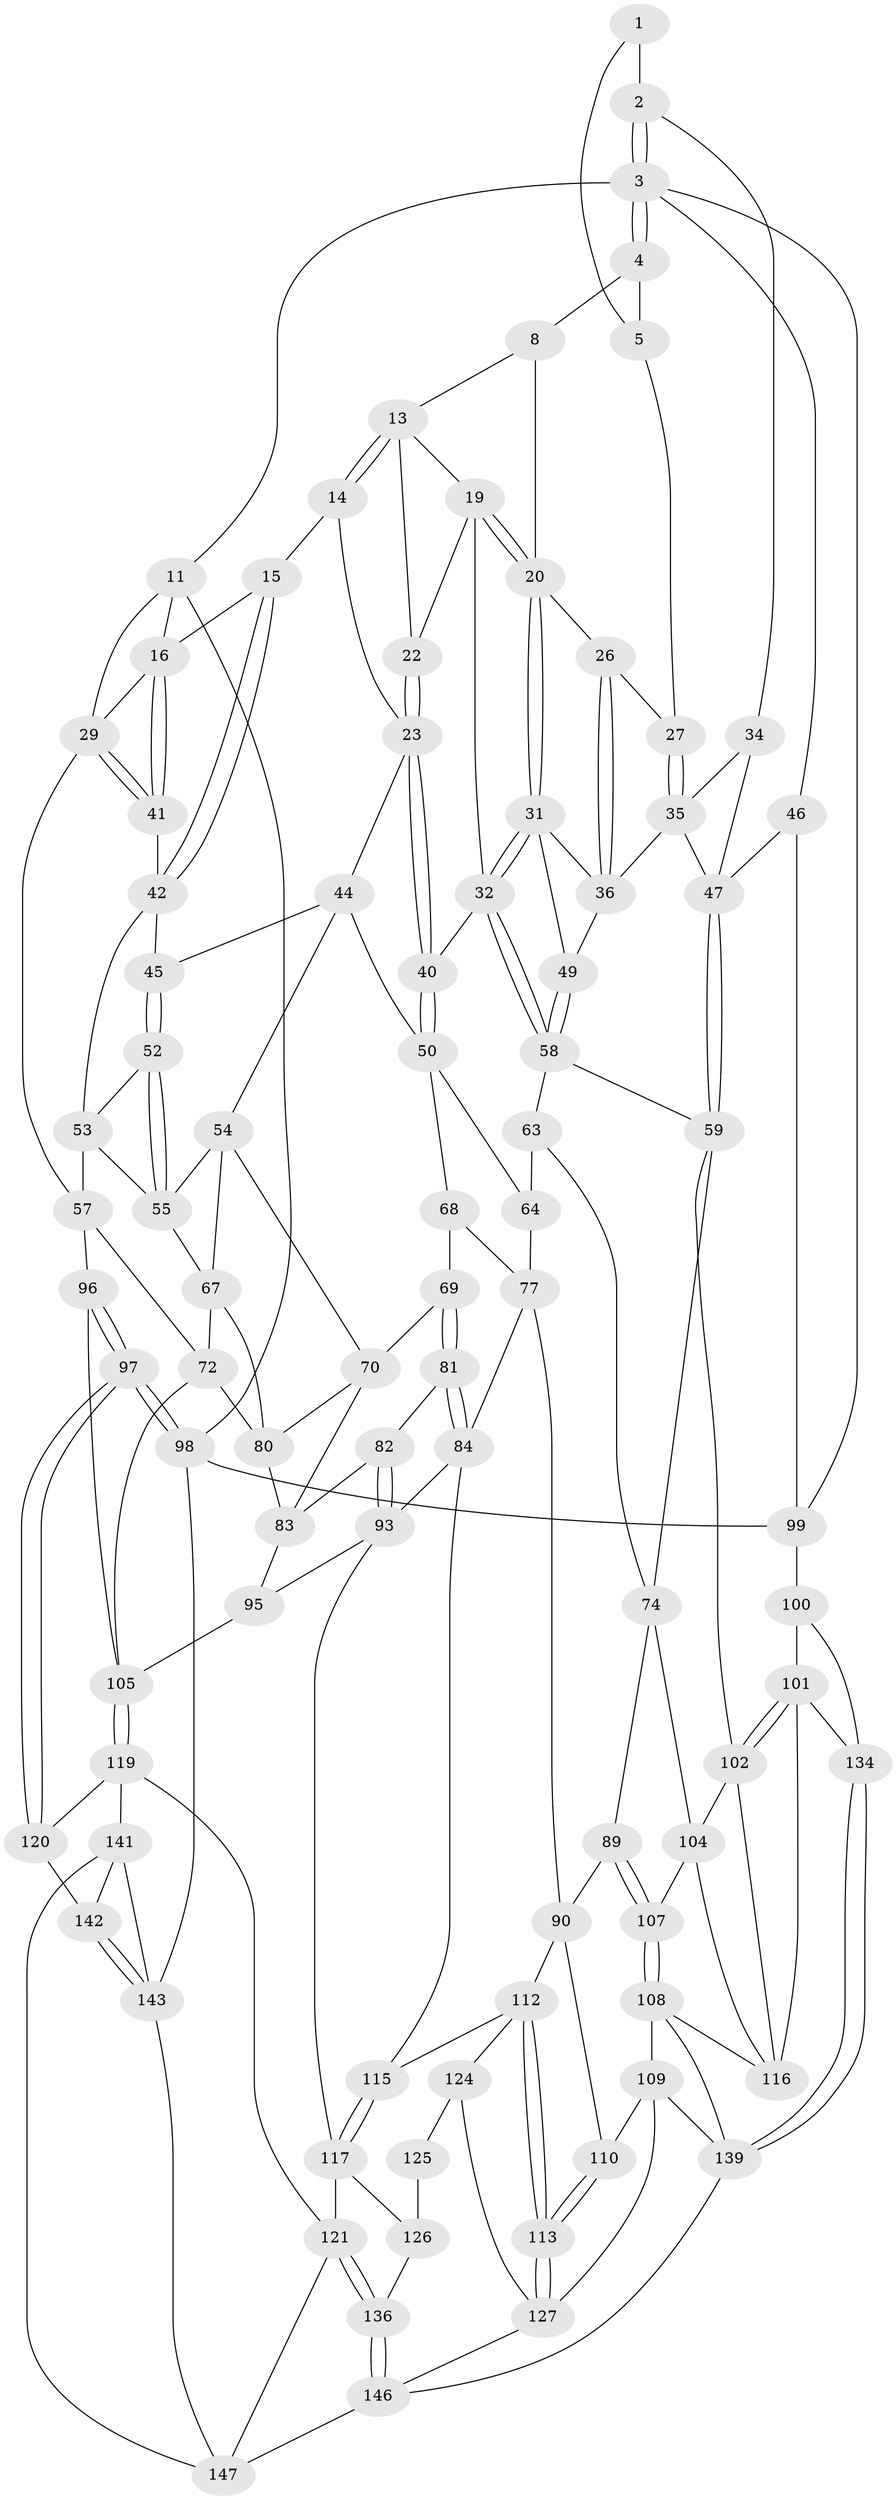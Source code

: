 // Generated by graph-tools (version 1.1) at 2025/24/03/03/25 07:24:38]
// undirected, 90 vertices, 197 edges
graph export_dot {
graph [start="1"]
  node [color=gray90,style=filled];
  1 [pos="+0.8741793319871745+0.048298685073847526",super="+6"];
  2 [pos="+0.9836340700012375+0",super="+25"];
  3 [pos="+1+0",super="+10"];
  4 [pos="+1+0"];
  5 [pos="+0.8650655708845376+0.0380877823406663",super="+7"];
  8 [pos="+0.16158799873835958+0",super="+9"];
  11 [pos="+0+0",super="+12"];
  13 [pos="+0.18277818672014484+0",super="+18"];
  14 [pos="+0.16712600805712102+0.08001586238196941"];
  15 [pos="+0.13299196718909495+0.0999604715469805"];
  16 [pos="+0.10494041306979036+0.10625374833709388",super="+17"];
  19 [pos="+0.36218842306605525+0.05575971632638751",super="+28"];
  20 [pos="+0.4864617147274763+0.03509272521596735",super="+21"];
  22 [pos="+0.28490027762475145+0.11536161145552261"];
  23 [pos="+0.2693261513477701+0.1273372348428476",super="+24"];
  26 [pos="+0.6870102706042966+0"];
  27 [pos="+0.7084097060351755+0.0064636238281242315"];
  29 [pos="+0+0.16444123456478169",super="+30"];
  31 [pos="+0.4764366838967253+0.1836348551046369",super="+37"];
  32 [pos="+0.4590633423165606+0.2202458257558458",super="+33"];
  34 [pos="+0.8977263820279135+0.1911708880450373"];
  35 [pos="+0.7247394855963342+0.038330536066140966",super="+38"];
  36 [pos="+0.64483987646333+0.11595583224971687",super="+39"];
  40 [pos="+0.4073833944968456+0.2694090613899372"];
  41 [pos="+0.05748690671289148+0.1569331227306744"];
  42 [pos="+0.11518070606768732+0.19097967563010637",super="+43"];
  44 [pos="+0.21518811740271548+0.16047634739673006",super="+51"];
  45 [pos="+0.16620204960549131+0.2061263262934481"];
  46 [pos="+1+0.35830432662898865"];
  47 [pos="+0.985863271465931+0.35578956574863785",super="+48"];
  49 [pos="+0.6731675279099694+0.2611886149563781"];
  50 [pos="+0.38571616868995934+0.306570979930461",super="+65"];
  52 [pos="+0.1461964070012704+0.2955204810266608"];
  53 [pos="+0.06992740949778023+0.27806566446489933",super="+56"];
  54 [pos="+0.21458954065050573+0.32781723094768667",super="+66"];
  55 [pos="+0.15740641329953928+0.3042184825752581",super="+62"];
  57 [pos="+0+0.31633716626290714",super="+73"];
  58 [pos="+0.6309407023988054+0.30097239338946014",super="+61"];
  59 [pos="+0.8434200192398909+0.4774278517311511",super="+60"];
  63 [pos="+0.5507637451088544+0.4155882962960767",super="+75"];
  64 [pos="+0.48456588249149624+0.4083255957265722",super="+76"];
  67 [pos="+0.09040699709999718+0.4650362828265683",super="+71"];
  68 [pos="+0.37900345982907296+0.42664893205862836"];
  69 [pos="+0.2669355893279642+0.4877980600258236"];
  70 [pos="+0.25838384125336344+0.4845852113859738",super="+79"];
  72 [pos="+0+0.4633427629901291",super="+86"];
  74 [pos="+0.663134592972068+0.5662871091854833",super="+88"];
  77 [pos="+0.4392152535100599+0.6279005631402625",super="+78"];
  80 [pos="+0.12675354452744797+0.5273193381229274",super="+85"];
  81 [pos="+0.2759976660905956+0.5534124230793056"];
  82 [pos="+0.2579172976113009+0.5686128163319412"];
  83 [pos="+0.21329607639530596+0.5882338101431979",super="+87"];
  84 [pos="+0.36944025006616416+0.6195960585780061",super="+92"];
  89 [pos="+0.6345433269190915+0.632116927710458"];
  90 [pos="+0.5970966347010519+0.6426469788244916",super="+91"];
  93 [pos="+0.2614312837907123+0.692778026743563",super="+94"];
  95 [pos="+0.20130273551997682+0.6879617812107479"];
  96 [pos="+0+0.69232567499838"];
  97 [pos="+0+0.8345981500649354"];
  98 [pos="+0+1"];
  99 [pos="+1+0.7116106702234455",super="+150"];
  100 [pos="+0.9564640849403188+0.7241194239772462",super="+133"];
  101 [pos="+0.954836728667524+0.7241061502939845",super="+132"];
  102 [pos="+0.9358640450765647+0.7148469186826891",super="+103"];
  104 [pos="+0.7912654077406452+0.6840149749950459",super="+111"];
  105 [pos="+0.06541673572870435+0.6803203554040662",super="+106"];
  107 [pos="+0.6946775230836324+0.7448204496143445"];
  108 [pos="+0.6878409722973322+0.7670205984816255",super="+131"];
  109 [pos="+0.6525377686713295+0.7957015315267617",super="+138"];
  110 [pos="+0.5782018098261699+0.707123464640756"];
  112 [pos="+0.44569632475650567+0.6996201719204954",super="+114"];
  113 [pos="+0.5216308703626914+0.822359787953532"];
  115 [pos="+0.34199993587268324+0.760221890869355"];
  116 [pos="+0.8326786695575157+0.7755820153319392",super="+130"];
  117 [pos="+0.31388940777368457+0.7901356500320253",super="+118"];
  119 [pos="+0.07121039619356677+0.7157945857207771",super="+123"];
  120 [pos="+0+0.8315014507351689"];
  121 [pos="+0.19087679232657337+0.8489514411350938",super="+122"];
  124 [pos="+0.36936988356672235+0.7677460892624391",super="+129"];
  125 [pos="+0.3475829900785559+0.8323944461868944",super="+137"];
  126 [pos="+0.31702790283255405+0.8090700043022172",super="+135"];
  127 [pos="+0.5225590145759362+0.8248623149463133",super="+128"];
  134 [pos="+0.9996589736538953+1"];
  136 [pos="+0.24629925807023687+0.8846438695456156"];
  139 [pos="+0.8348393728828989+1",super="+140"];
  141 [pos="+0.05905631308810284+0.848552095242006",super="+145"];
  142 [pos="+0.05766036582799275+0.8487960932455519"];
  143 [pos="+0+1",super="+144"];
  146 [pos="+0.3905754958524393+1",super="+148"];
  147 [pos="+0.1530785696391394+0.8897084402398235",super="+149"];
  1 -- 2 [weight=2];
  1 -- 5;
  2 -- 3;
  2 -- 3;
  2 -- 34;
  3 -- 4;
  3 -- 4;
  3 -- 11;
  3 -- 46;
  3 -- 99;
  4 -- 5;
  4 -- 8;
  5 -- 27;
  8 -- 13;
  8 -- 20;
  11 -- 98;
  11 -- 29;
  11 -- 16;
  13 -- 14;
  13 -- 14;
  13 -- 19;
  13 -- 22;
  14 -- 15;
  14 -- 23;
  15 -- 16;
  15 -- 42;
  15 -- 42;
  16 -- 41;
  16 -- 41;
  16 -- 29;
  19 -- 20;
  19 -- 20;
  19 -- 22;
  19 -- 32;
  20 -- 31;
  20 -- 31;
  20 -- 26;
  22 -- 23;
  22 -- 23;
  23 -- 40;
  23 -- 40;
  23 -- 44;
  26 -- 27;
  26 -- 36;
  26 -- 36;
  27 -- 35;
  27 -- 35;
  29 -- 41;
  29 -- 41;
  29 -- 57;
  31 -- 32;
  31 -- 32;
  31 -- 49;
  31 -- 36;
  32 -- 58;
  32 -- 58;
  32 -- 40;
  34 -- 35;
  34 -- 47;
  35 -- 36;
  35 -- 47;
  36 -- 49;
  40 -- 50;
  40 -- 50;
  41 -- 42;
  42 -- 45;
  42 -- 53;
  44 -- 45;
  44 -- 50;
  44 -- 54;
  45 -- 52;
  45 -- 52;
  46 -- 47;
  46 -- 99;
  47 -- 59;
  47 -- 59;
  49 -- 58;
  49 -- 58;
  50 -- 64;
  50 -- 68;
  52 -- 53;
  52 -- 55;
  52 -- 55;
  53 -- 57;
  53 -- 55;
  54 -- 55;
  54 -- 70;
  54 -- 67;
  55 -- 67;
  57 -- 72;
  57 -- 96;
  58 -- 59;
  58 -- 63;
  59 -- 74;
  59 -- 102;
  63 -- 64 [weight=2];
  63 -- 74;
  64 -- 77;
  67 -- 72;
  67 -- 80;
  68 -- 69;
  68 -- 77;
  69 -- 70;
  69 -- 81;
  69 -- 81;
  70 -- 80;
  70 -- 83;
  72 -- 105;
  72 -- 80;
  74 -- 104;
  74 -- 89;
  77 -- 84;
  77 -- 90;
  80 -- 83;
  81 -- 82;
  81 -- 84;
  81 -- 84;
  82 -- 83;
  82 -- 93;
  82 -- 93;
  83 -- 95;
  84 -- 115;
  84 -- 93;
  89 -- 90;
  89 -- 107;
  89 -- 107;
  90 -- 110;
  90 -- 112;
  93 -- 95;
  93 -- 117;
  95 -- 105;
  96 -- 97;
  96 -- 97;
  96 -- 105;
  97 -- 98;
  97 -- 98;
  97 -- 120;
  97 -- 120;
  98 -- 143;
  98 -- 99;
  99 -- 100 [weight=2];
  100 -- 101;
  100 -- 134;
  101 -- 102;
  101 -- 102;
  101 -- 134;
  101 -- 116;
  102 -- 116;
  102 -- 104;
  104 -- 107;
  104 -- 116;
  105 -- 119;
  105 -- 119;
  107 -- 108;
  107 -- 108;
  108 -- 109;
  108 -- 139;
  108 -- 116;
  109 -- 110;
  109 -- 139;
  109 -- 127;
  110 -- 113;
  110 -- 113;
  112 -- 113;
  112 -- 113;
  112 -- 115;
  112 -- 124;
  113 -- 127;
  113 -- 127;
  115 -- 117;
  115 -- 117;
  117 -- 126;
  117 -- 121;
  119 -- 120;
  119 -- 121;
  119 -- 141;
  120 -- 142;
  121 -- 136;
  121 -- 136;
  121 -- 147;
  124 -- 125 [weight=2];
  124 -- 127;
  125 -- 126 [weight=2];
  126 -- 136;
  127 -- 146;
  134 -- 139;
  134 -- 139;
  136 -- 146;
  136 -- 146;
  139 -- 146;
  141 -- 142;
  141 -- 147;
  141 -- 143;
  142 -- 143;
  142 -- 143;
  143 -- 147;
  146 -- 147;
}
